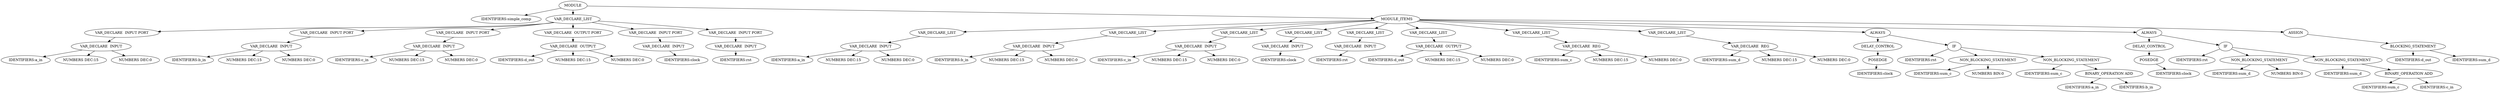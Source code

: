 digraph G {	
ranksep=.25;
	0 [label="MODULE"];
	1 [label="IDENTIFIERS:simple_comp"];
	0 -> 1;
	2 [label="VAR_DECLARE_LIST"];
	0 -> 2;
	3 [label="VAR_DECLARE  INPUT PORT"];
	2 -> 3;
	4 [label="VAR_DECLARE  INPUT"];
	3 -> 4;
	5 [label="IDENTIFIERS:a_in"];
	4 -> 5;
	6 [label="NUMBERS DEC:15"];
	4 -> 6;
	7 [label="NUMBERS DEC:0"];
	4 -> 7;
	16 [label="VAR_DECLARE  INPUT PORT"];
	2 -> 16;
	17 [label="VAR_DECLARE  INPUT"];
	16 -> 17;
	18 [label="IDENTIFIERS:b_in"];
	17 -> 18;
	19 [label="NUMBERS DEC:15"];
	17 -> 19;
	20 [label="NUMBERS DEC:0"];
	17 -> 20;
	29 [label="VAR_DECLARE  INPUT PORT"];
	2 -> 29;
	30 [label="VAR_DECLARE  INPUT"];
	29 -> 30;
	31 [label="IDENTIFIERS:c_in"];
	30 -> 31;
	32 [label="NUMBERS DEC:15"];
	30 -> 32;
	33 [label="NUMBERS DEC:0"];
	30 -> 33;
	42 [label="VAR_DECLARE  OUTPUT PORT"];
	2 -> 42;
	43 [label="VAR_DECLARE  OUTPUT"];
	42 -> 43;
	44 [label="IDENTIFIERS:d_out"];
	43 -> 44;
	45 [label="NUMBERS DEC:15"];
	43 -> 45;
	46 [label="NUMBERS DEC:0"];
	43 -> 46;
	55 [label="VAR_DECLARE  INPUT PORT"];
	2 -> 55;
	56 [label="VAR_DECLARE  INPUT"];
	55 -> 56;
	57 [label="IDENTIFIERS:clock"];
	56 -> 57;
	68 [label="VAR_DECLARE  INPUT PORT"];
	2 -> 68;
	69 [label="VAR_DECLARE  INPUT"];
	68 -> 69;
	70 [label="IDENTIFIERS:rst"];
	69 -> 70;
	81 [label="MODULE_ITEMS"];
	0 -> 81;
	82 [label="VAR_DECLARE_LIST"];
	81 -> 82;
	83 [label="VAR_DECLARE  INPUT"];
	82 -> 83;
	84 [label="IDENTIFIERS:a_in"];
	83 -> 84;
	85 [label="NUMBERS DEC:15"];
	83 -> 85;
	86 [label="NUMBERS DEC:0"];
	83 -> 86;
	90 [label="VAR_DECLARE_LIST"];
	81 -> 90;
	91 [label="VAR_DECLARE  INPUT"];
	90 -> 91;
	92 [label="IDENTIFIERS:b_in"];
	91 -> 92;
	93 [label="NUMBERS DEC:15"];
	91 -> 93;
	94 [label="NUMBERS DEC:0"];
	91 -> 94;
	98 [label="VAR_DECLARE_LIST"];
	81 -> 98;
	99 [label="VAR_DECLARE  INPUT"];
	98 -> 99;
	100 [label="IDENTIFIERS:c_in"];
	99 -> 100;
	101 [label="NUMBERS DEC:15"];
	99 -> 101;
	102 [label="NUMBERS DEC:0"];
	99 -> 102;
	106 [label="VAR_DECLARE_LIST"];
	81 -> 106;
	107 [label="VAR_DECLARE  INPUT"];
	106 -> 107;
	108 [label="IDENTIFIERS:clock"];
	107 -> 108;
	114 [label="VAR_DECLARE_LIST"];
	81 -> 114;
	115 [label="VAR_DECLARE  INPUT"];
	114 -> 115;
	116 [label="IDENTIFIERS:rst"];
	115 -> 116;
	122 [label="VAR_DECLARE_LIST"];
	81 -> 122;
	123 [label="VAR_DECLARE  OUTPUT"];
	122 -> 123;
	124 [label="IDENTIFIERS:d_out"];
	123 -> 124;
	125 [label="NUMBERS DEC:15"];
	123 -> 125;
	126 [label="NUMBERS DEC:0"];
	123 -> 126;
	130 [label="VAR_DECLARE_LIST"];
	81 -> 130;
	131 [label="VAR_DECLARE  REG"];
	130 -> 131;
	132 [label="IDENTIFIERS:sum_c"];
	131 -> 132;
	133 [label="NUMBERS DEC:15"];
	131 -> 133;
	134 [label="NUMBERS DEC:0"];
	131 -> 134;
	138 [label="VAR_DECLARE_LIST"];
	81 -> 138;
	139 [label="VAR_DECLARE  REG"];
	138 -> 139;
	140 [label="IDENTIFIERS:sum_d"];
	139 -> 140;
	141 [label="NUMBERS DEC:15"];
	139 -> 141;
	142 [label="NUMBERS DEC:0"];
	139 -> 142;
	146 [label="ALWAYS"];
	81 -> 146;
	147 [label="DELAY_CONTROL"];
	146 -> 147;
	148 [label="POSEDGE"];
	147 -> 148;
	149 [label="IDENTIFIERS:clock"];
	148 -> 149;
	150 [label="IF"];
	146 -> 150;
	151 [label="IDENTIFIERS:rst"];
	150 -> 151;
	152 [label="NON_BLOCKING_STATEMENT"];
	150 -> 152;
	153 [label="IDENTIFIERS:sum_c"];
	152 -> 153;
	154 [label="NUMBERS BIN:0"];
	152 -> 154;
	155 [label="NON_BLOCKING_STATEMENT"];
	150 -> 155;
	156 [label="IDENTIFIERS:sum_c"];
	155 -> 156;
	157 [label="BINARY_OPERATION ADD"];
	155 -> 157;
	158 [label="IDENTIFIERS:a_in"];
	157 -> 158;
	159 [label="IDENTIFIERS:b_in"];
	157 -> 159;
	160 [label="ALWAYS"];
	81 -> 160;
	161 [label="DELAY_CONTROL"];
	160 -> 161;
	162 [label="POSEDGE"];
	161 -> 162;
	163 [label="IDENTIFIERS:clock"];
	162 -> 163;
	164 [label="IF"];
	160 -> 164;
	165 [label="IDENTIFIERS:rst"];
	164 -> 165;
	166 [label="NON_BLOCKING_STATEMENT"];
	164 -> 166;
	167 [label="IDENTIFIERS:sum_d"];
	166 -> 167;
	168 [label="NUMBERS BIN:0"];
	166 -> 168;
	169 [label="NON_BLOCKING_STATEMENT"];
	164 -> 169;
	170 [label="IDENTIFIERS:sum_d"];
	169 -> 170;
	171 [label="BINARY_OPERATION ADD"];
	169 -> 171;
	172 [label="IDENTIFIERS:sum_c"];
	171 -> 172;
	173 [label="IDENTIFIERS:c_in"];
	171 -> 173;
	174 [label="ASSIGN"];
	81 -> 174;
	175 [label="BLOCKING_STATEMENT"];
	174 -> 175;
	176 [label="IDENTIFIERS:d_out"];
	175 -> 176;
	177 [label="IDENTIFIERS:sum_d"];
	175 -> 177;
}
